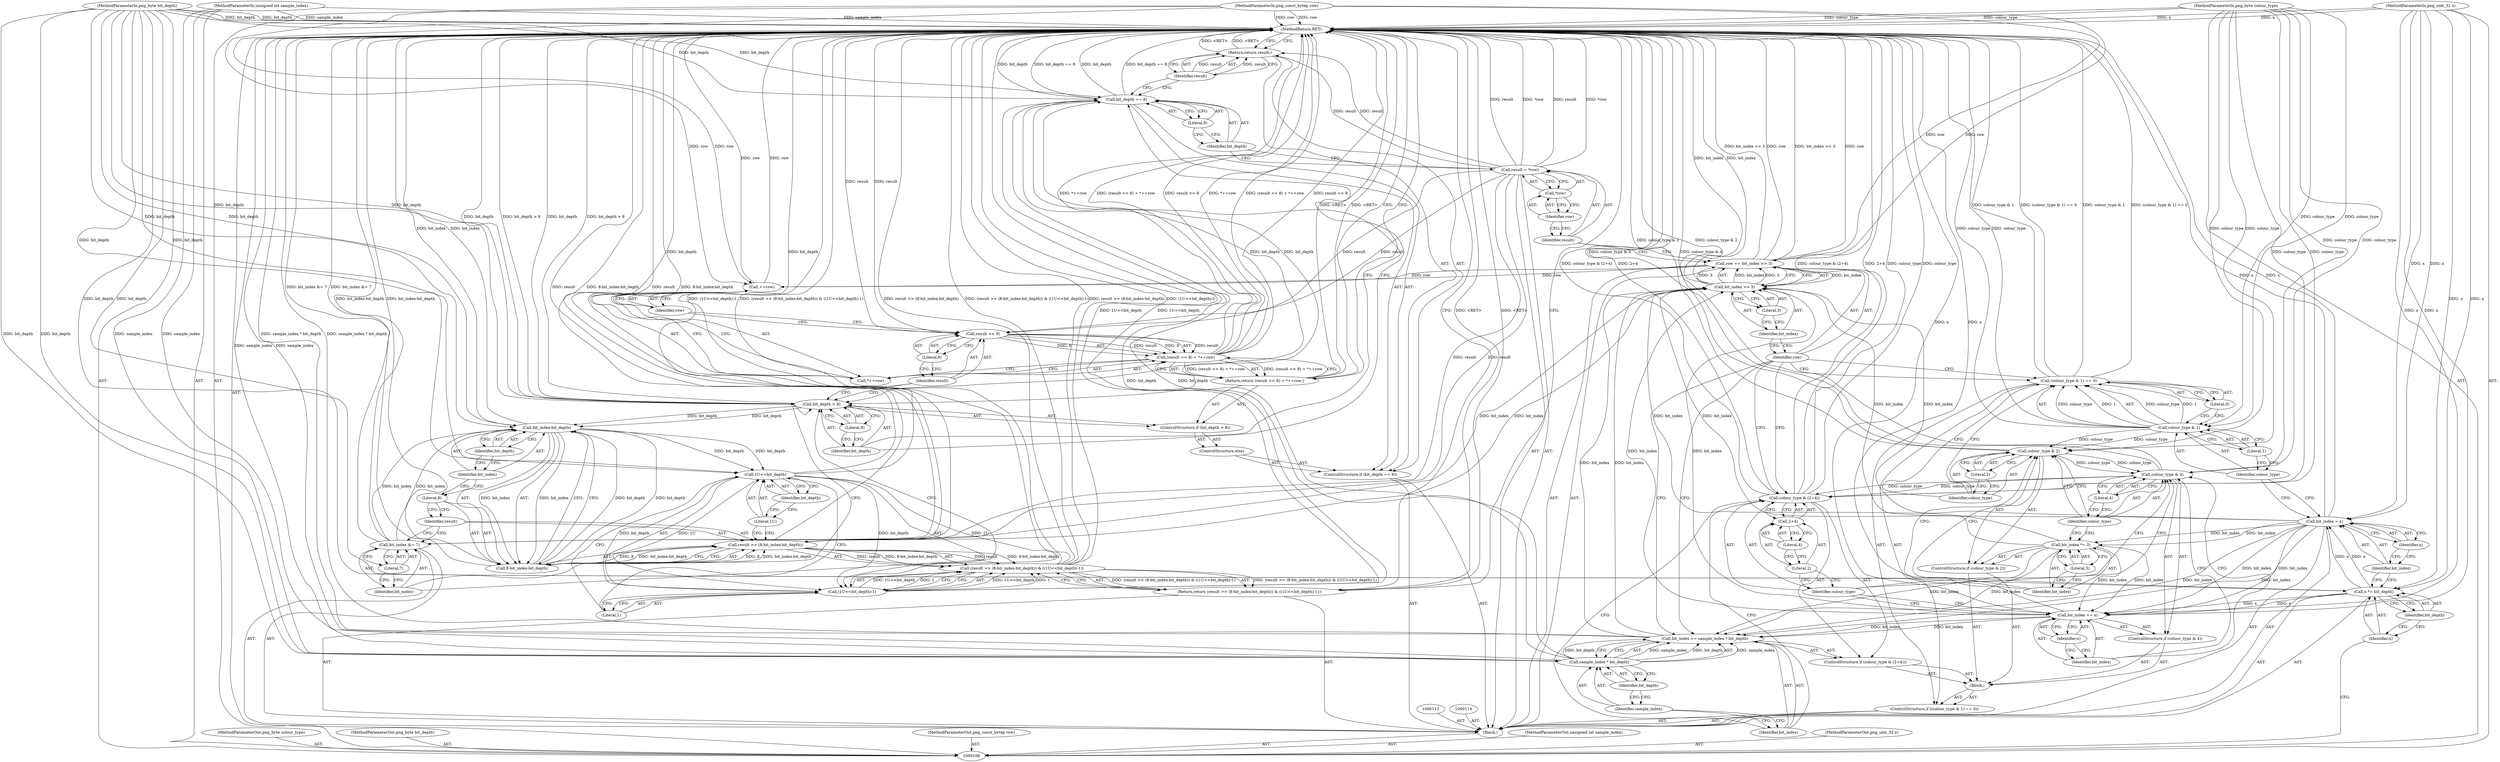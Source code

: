 digraph "1_Android_9d4853418ab2f754c2b63e091c29c5529b8b86ca_126" {
"1000198" [label="(MethodReturn,RET)"];
"1000108" [label="(MethodParameterIn,png_byte colour_type)"];
"1000275" [label="(MethodParameterOut,png_byte colour_type)"];
"1000109" [label="(MethodParameterIn,png_byte bit_depth)"];
"1000276" [label="(MethodParameterOut,png_byte bit_depth)"];
"1000107" [label="(MethodParameterIn,png_const_bytep row)"];
"1000274" [label="(MethodParameterOut,png_const_bytep row)"];
"1000121" [label="(ControlStructure,if ((colour_type & 1) == 0))"];
"1000125" [label="(Literal,1)"];
"1000126" [label="(Literal,0)"];
"1000122" [label="(Call,(colour_type & 1) == 0)"];
"1000123" [label="(Call,colour_type & 1)"];
"1000124" [label="(Identifier,colour_type)"];
"1000127" [label="(Block,)"];
"1000128" [label="(ControlStructure,if (colour_type & 2))"];
"1000131" [label="(Literal,2)"];
"1000129" [label="(Call,colour_type & 2)"];
"1000130" [label="(Identifier,colour_type)"];
"1000134" [label="(Literal,3)"];
"1000132" [label="(Call,bit_index *= 3)"];
"1000133" [label="(Identifier,bit_index)"];
"1000135" [label="(ControlStructure,if (colour_type & 4))"];
"1000138" [label="(Literal,4)"];
"1000136" [label="(Call,colour_type & 4)"];
"1000137" [label="(Identifier,colour_type)"];
"1000141" [label="(Identifier,x)"];
"1000139" [label="(Call,bit_index += x)"];
"1000140" [label="(Identifier,bit_index)"];
"1000142" [label="(ControlStructure,if (colour_type & (2+4)))"];
"1000145" [label="(Call,2+4)"];
"1000146" [label="(Literal,2)"];
"1000147" [label="(Literal,4)"];
"1000143" [label="(Call,colour_type & (2+4))"];
"1000144" [label="(Identifier,colour_type)"];
"1000111" [label="(MethodParameterIn,unsigned int sample_index)"];
"1000278" [label="(MethodParameterOut,unsigned int sample_index)"];
"1000110" [label="(MethodParameterIn,png_uint_32 x)"];
"1000277" [label="(MethodParameterOut,png_uint_32 x)"];
"1000150" [label="(Call,sample_index * bit_depth)"];
"1000151" [label="(Identifier,sample_index)"];
"1000152" [label="(Identifier,bit_depth)"];
"1000148" [label="(Call,bit_index += sample_index * bit_depth)"];
"1000149" [label="(Identifier,bit_index)"];
"1000155" [label="(Call,bit_index >> 3)"];
"1000156" [label="(Identifier,bit_index)"];
"1000157" [label="(Literal,3)"];
"1000153" [label="(Call,row += bit_index >> 3)"];
"1000154" [label="(Identifier,row)"];
"1000160" [label="(Call,*row)"];
"1000161" [label="(Identifier,row)"];
"1000158" [label="(Call,result = *row)"];
"1000159" [label="(Identifier,result)"];
"1000162" [label="(ControlStructure,if (bit_depth == 8))"];
"1000165" [label="(Literal,8)"];
"1000163" [label="(Call,bit_depth == 8)"];
"1000164" [label="(Identifier,bit_depth)"];
"1000167" [label="(Identifier,result)"];
"1000166" [label="(Return,return result;)"];
"1000112" [label="(Block,)"];
"1000170" [label="(Call,bit_depth > 8)"];
"1000171" [label="(Identifier,bit_depth)"];
"1000172" [label="(Literal,8)"];
"1000168" [label="(ControlStructure,else)"];
"1000169" [label="(ControlStructure,if (bit_depth > 8))"];
"1000174" [label="(Call,(result << 8) + *++row)"];
"1000175" [label="(Call,result << 8)"];
"1000176" [label="(Identifier,result)"];
"1000177" [label="(Literal,8)"];
"1000178" [label="(Call,*++row)"];
"1000179" [label="(Call,++row)"];
"1000180" [label="(Identifier,row)"];
"1000173" [label="(Return,return (result << 8) + *++row;)"];
"1000183" [label="(Literal,7)"];
"1000181" [label="(Call,bit_index &= 7)"];
"1000182" [label="(Identifier,bit_index)"];
"1000185" [label="(Call,(result >> (8-bit_index-bit_depth)) & ((1U<<bit_depth)-1))"];
"1000186" [label="(Call,result >> (8-bit_index-bit_depth))"];
"1000187" [label="(Identifier,result)"];
"1000188" [label="(Call,8-bit_index-bit_depth)"];
"1000189" [label="(Literal,8)"];
"1000190" [label="(Call,bit_index-bit_depth)"];
"1000191" [label="(Identifier,bit_index)"];
"1000184" [label="(Return,return (result >> (8-bit_index-bit_depth)) & ((1U<<bit_depth)-1);)"];
"1000192" [label="(Identifier,bit_depth)"];
"1000193" [label="(Call,(1U<<bit_depth)-1)"];
"1000194" [label="(Call,1U<<bit_depth)"];
"1000195" [label="(Literal,1U)"];
"1000196" [label="(Identifier,bit_depth)"];
"1000197" [label="(Literal,1)"];
"1000115" [label="(Call,x *= bit_depth)"];
"1000116" [label="(Identifier,x)"];
"1000117" [label="(Identifier,bit_depth)"];
"1000120" [label="(Identifier,x)"];
"1000118" [label="(Call,bit_index = x)"];
"1000119" [label="(Identifier,bit_index)"];
"1000198" -> "1000106"  [label="AST: "];
"1000198" -> "1000166"  [label="CFG: "];
"1000198" -> "1000173"  [label="CFG: "];
"1000198" -> "1000184"  [label="CFG: "];
"1000173" -> "1000198"  [label="DDG: <RET>"];
"1000184" -> "1000198"  [label="DDG: <RET>"];
"1000186" -> "1000198"  [label="DDG: result"];
"1000186" -> "1000198"  [label="DDG: 8-bit_index-bit_depth"];
"1000193" -> "1000198"  [label="DDG: 1U<<bit_depth"];
"1000108" -> "1000198"  [label="DDG: colour_type"];
"1000185" -> "1000198"  [label="DDG: (result >> (8-bit_index-bit_depth)) & ((1U<<bit_depth)-1)"];
"1000185" -> "1000198"  [label="DDG: result >> (8-bit_index-bit_depth)"];
"1000185" -> "1000198"  [label="DDG: (1U<<bit_depth)-1"];
"1000188" -> "1000198"  [label="DDG: bit_index-bit_depth"];
"1000158" -> "1000198"  [label="DDG: *row"];
"1000158" -> "1000198"  [label="DDG: result"];
"1000181" -> "1000198"  [label="DDG: bit_index &= 7"];
"1000153" -> "1000198"  [label="DDG: row"];
"1000153" -> "1000198"  [label="DDG: bit_index >> 3"];
"1000155" -> "1000198"  [label="DDG: bit_index"];
"1000111" -> "1000198"  [label="DDG: sample_index"];
"1000123" -> "1000198"  [label="DDG: colour_type"];
"1000174" -> "1000198"  [label="DDG: *++row"];
"1000174" -> "1000198"  [label="DDG: (result << 8) + *++row"];
"1000174" -> "1000198"  [label="DDG: result << 8"];
"1000163" -> "1000198"  [label="DDG: bit_depth"];
"1000163" -> "1000198"  [label="DDG: bit_depth == 8"];
"1000107" -> "1000198"  [label="DDG: row"];
"1000150" -> "1000198"  [label="DDG: sample_index"];
"1000122" -> "1000198"  [label="DDG: colour_type & 1"];
"1000122" -> "1000198"  [label="DDG: (colour_type & 1) == 0"];
"1000139" -> "1000198"  [label="DDG: x"];
"1000129" -> "1000198"  [label="DDG: colour_type & 2"];
"1000143" -> "1000198"  [label="DDG: colour_type"];
"1000143" -> "1000198"  [label="DDG: colour_type & (2+4)"];
"1000143" -> "1000198"  [label="DDG: 2+4"];
"1000190" -> "1000198"  [label="DDG: bit_index"];
"1000179" -> "1000198"  [label="DDG: row"];
"1000175" -> "1000198"  [label="DDG: result"];
"1000110" -> "1000198"  [label="DDG: x"];
"1000118" -> "1000198"  [label="DDG: x"];
"1000136" -> "1000198"  [label="DDG: colour_type & 4"];
"1000170" -> "1000198"  [label="DDG: bit_depth"];
"1000170" -> "1000198"  [label="DDG: bit_depth > 8"];
"1000148" -> "1000198"  [label="DDG: sample_index * bit_depth"];
"1000194" -> "1000198"  [label="DDG: bit_depth"];
"1000109" -> "1000198"  [label="DDG: bit_depth"];
"1000166" -> "1000198"  [label="DDG: <RET>"];
"1000108" -> "1000106"  [label="AST: "];
"1000108" -> "1000198"  [label="DDG: colour_type"];
"1000108" -> "1000123"  [label="DDG: colour_type"];
"1000108" -> "1000129"  [label="DDG: colour_type"];
"1000108" -> "1000136"  [label="DDG: colour_type"];
"1000108" -> "1000143"  [label="DDG: colour_type"];
"1000275" -> "1000106"  [label="AST: "];
"1000109" -> "1000106"  [label="AST: "];
"1000109" -> "1000198"  [label="DDG: bit_depth"];
"1000109" -> "1000115"  [label="DDG: bit_depth"];
"1000109" -> "1000150"  [label="DDG: bit_depth"];
"1000109" -> "1000163"  [label="DDG: bit_depth"];
"1000109" -> "1000170"  [label="DDG: bit_depth"];
"1000109" -> "1000190"  [label="DDG: bit_depth"];
"1000109" -> "1000194"  [label="DDG: bit_depth"];
"1000276" -> "1000106"  [label="AST: "];
"1000107" -> "1000106"  [label="AST: "];
"1000107" -> "1000198"  [label="DDG: row"];
"1000107" -> "1000153"  [label="DDG: row"];
"1000107" -> "1000179"  [label="DDG: row"];
"1000274" -> "1000106"  [label="AST: "];
"1000121" -> "1000112"  [label="AST: "];
"1000122" -> "1000121"  [label="AST: "];
"1000127" -> "1000121"  [label="AST: "];
"1000125" -> "1000123"  [label="AST: "];
"1000125" -> "1000124"  [label="CFG: "];
"1000123" -> "1000125"  [label="CFG: "];
"1000126" -> "1000122"  [label="AST: "];
"1000126" -> "1000123"  [label="CFG: "];
"1000122" -> "1000126"  [label="CFG: "];
"1000122" -> "1000121"  [label="AST: "];
"1000122" -> "1000126"  [label="CFG: "];
"1000123" -> "1000122"  [label="AST: "];
"1000126" -> "1000122"  [label="AST: "];
"1000130" -> "1000122"  [label="CFG: "];
"1000154" -> "1000122"  [label="CFG: "];
"1000122" -> "1000198"  [label="DDG: colour_type & 1"];
"1000122" -> "1000198"  [label="DDG: (colour_type & 1) == 0"];
"1000123" -> "1000122"  [label="DDG: colour_type"];
"1000123" -> "1000122"  [label="DDG: 1"];
"1000123" -> "1000122"  [label="AST: "];
"1000123" -> "1000125"  [label="CFG: "];
"1000124" -> "1000123"  [label="AST: "];
"1000125" -> "1000123"  [label="AST: "];
"1000126" -> "1000123"  [label="CFG: "];
"1000123" -> "1000198"  [label="DDG: colour_type"];
"1000123" -> "1000122"  [label="DDG: colour_type"];
"1000123" -> "1000122"  [label="DDG: 1"];
"1000108" -> "1000123"  [label="DDG: colour_type"];
"1000123" -> "1000129"  [label="DDG: colour_type"];
"1000124" -> "1000123"  [label="AST: "];
"1000124" -> "1000118"  [label="CFG: "];
"1000125" -> "1000124"  [label="CFG: "];
"1000127" -> "1000121"  [label="AST: "];
"1000128" -> "1000127"  [label="AST: "];
"1000135" -> "1000127"  [label="AST: "];
"1000142" -> "1000127"  [label="AST: "];
"1000128" -> "1000127"  [label="AST: "];
"1000129" -> "1000128"  [label="AST: "];
"1000132" -> "1000128"  [label="AST: "];
"1000131" -> "1000129"  [label="AST: "];
"1000131" -> "1000130"  [label="CFG: "];
"1000129" -> "1000131"  [label="CFG: "];
"1000129" -> "1000128"  [label="AST: "];
"1000129" -> "1000131"  [label="CFG: "];
"1000130" -> "1000129"  [label="AST: "];
"1000131" -> "1000129"  [label="AST: "];
"1000133" -> "1000129"  [label="CFG: "];
"1000137" -> "1000129"  [label="CFG: "];
"1000129" -> "1000198"  [label="DDG: colour_type & 2"];
"1000123" -> "1000129"  [label="DDG: colour_type"];
"1000108" -> "1000129"  [label="DDG: colour_type"];
"1000129" -> "1000136"  [label="DDG: colour_type"];
"1000130" -> "1000129"  [label="AST: "];
"1000130" -> "1000122"  [label="CFG: "];
"1000131" -> "1000130"  [label="CFG: "];
"1000134" -> "1000132"  [label="AST: "];
"1000134" -> "1000133"  [label="CFG: "];
"1000132" -> "1000134"  [label="CFG: "];
"1000132" -> "1000128"  [label="AST: "];
"1000132" -> "1000134"  [label="CFG: "];
"1000133" -> "1000132"  [label="AST: "];
"1000134" -> "1000132"  [label="AST: "];
"1000137" -> "1000132"  [label="CFG: "];
"1000118" -> "1000132"  [label="DDG: bit_index"];
"1000132" -> "1000139"  [label="DDG: bit_index"];
"1000132" -> "1000148"  [label="DDG: bit_index"];
"1000132" -> "1000155"  [label="DDG: bit_index"];
"1000133" -> "1000132"  [label="AST: "];
"1000133" -> "1000129"  [label="CFG: "];
"1000134" -> "1000133"  [label="CFG: "];
"1000135" -> "1000127"  [label="AST: "];
"1000136" -> "1000135"  [label="AST: "];
"1000139" -> "1000135"  [label="AST: "];
"1000138" -> "1000136"  [label="AST: "];
"1000138" -> "1000137"  [label="CFG: "];
"1000136" -> "1000138"  [label="CFG: "];
"1000136" -> "1000135"  [label="AST: "];
"1000136" -> "1000138"  [label="CFG: "];
"1000137" -> "1000136"  [label="AST: "];
"1000138" -> "1000136"  [label="AST: "];
"1000140" -> "1000136"  [label="CFG: "];
"1000144" -> "1000136"  [label="CFG: "];
"1000136" -> "1000198"  [label="DDG: colour_type & 4"];
"1000129" -> "1000136"  [label="DDG: colour_type"];
"1000108" -> "1000136"  [label="DDG: colour_type"];
"1000136" -> "1000143"  [label="DDG: colour_type"];
"1000137" -> "1000136"  [label="AST: "];
"1000137" -> "1000132"  [label="CFG: "];
"1000137" -> "1000129"  [label="CFG: "];
"1000138" -> "1000137"  [label="CFG: "];
"1000141" -> "1000139"  [label="AST: "];
"1000141" -> "1000140"  [label="CFG: "];
"1000139" -> "1000141"  [label="CFG: "];
"1000139" -> "1000135"  [label="AST: "];
"1000139" -> "1000141"  [label="CFG: "];
"1000140" -> "1000139"  [label="AST: "];
"1000141" -> "1000139"  [label="AST: "];
"1000144" -> "1000139"  [label="CFG: "];
"1000139" -> "1000198"  [label="DDG: x"];
"1000110" -> "1000139"  [label="DDG: x"];
"1000115" -> "1000139"  [label="DDG: x"];
"1000132" -> "1000139"  [label="DDG: bit_index"];
"1000118" -> "1000139"  [label="DDG: bit_index"];
"1000139" -> "1000148"  [label="DDG: bit_index"];
"1000139" -> "1000155"  [label="DDG: bit_index"];
"1000140" -> "1000139"  [label="AST: "];
"1000140" -> "1000136"  [label="CFG: "];
"1000141" -> "1000140"  [label="CFG: "];
"1000142" -> "1000127"  [label="AST: "];
"1000143" -> "1000142"  [label="AST: "];
"1000148" -> "1000142"  [label="AST: "];
"1000145" -> "1000143"  [label="AST: "];
"1000145" -> "1000147"  [label="CFG: "];
"1000146" -> "1000145"  [label="AST: "];
"1000147" -> "1000145"  [label="AST: "];
"1000143" -> "1000145"  [label="CFG: "];
"1000146" -> "1000145"  [label="AST: "];
"1000146" -> "1000144"  [label="CFG: "];
"1000147" -> "1000146"  [label="CFG: "];
"1000147" -> "1000145"  [label="AST: "];
"1000147" -> "1000146"  [label="CFG: "];
"1000145" -> "1000147"  [label="CFG: "];
"1000143" -> "1000142"  [label="AST: "];
"1000143" -> "1000145"  [label="CFG: "];
"1000144" -> "1000143"  [label="AST: "];
"1000145" -> "1000143"  [label="AST: "];
"1000149" -> "1000143"  [label="CFG: "];
"1000154" -> "1000143"  [label="CFG: "];
"1000143" -> "1000198"  [label="DDG: colour_type"];
"1000143" -> "1000198"  [label="DDG: colour_type & (2+4)"];
"1000143" -> "1000198"  [label="DDG: 2+4"];
"1000136" -> "1000143"  [label="DDG: colour_type"];
"1000108" -> "1000143"  [label="DDG: colour_type"];
"1000144" -> "1000143"  [label="AST: "];
"1000144" -> "1000139"  [label="CFG: "];
"1000144" -> "1000136"  [label="CFG: "];
"1000146" -> "1000144"  [label="CFG: "];
"1000111" -> "1000106"  [label="AST: "];
"1000111" -> "1000198"  [label="DDG: sample_index"];
"1000111" -> "1000150"  [label="DDG: sample_index"];
"1000278" -> "1000106"  [label="AST: "];
"1000110" -> "1000106"  [label="AST: "];
"1000110" -> "1000198"  [label="DDG: x"];
"1000110" -> "1000115"  [label="DDG: x"];
"1000110" -> "1000118"  [label="DDG: x"];
"1000110" -> "1000139"  [label="DDG: x"];
"1000277" -> "1000106"  [label="AST: "];
"1000150" -> "1000148"  [label="AST: "];
"1000150" -> "1000152"  [label="CFG: "];
"1000151" -> "1000150"  [label="AST: "];
"1000152" -> "1000150"  [label="AST: "];
"1000148" -> "1000150"  [label="CFG: "];
"1000150" -> "1000198"  [label="DDG: sample_index"];
"1000150" -> "1000148"  [label="DDG: sample_index"];
"1000150" -> "1000148"  [label="DDG: bit_depth"];
"1000111" -> "1000150"  [label="DDG: sample_index"];
"1000109" -> "1000150"  [label="DDG: bit_depth"];
"1000150" -> "1000163"  [label="DDG: bit_depth"];
"1000151" -> "1000150"  [label="AST: "];
"1000151" -> "1000149"  [label="CFG: "];
"1000152" -> "1000151"  [label="CFG: "];
"1000152" -> "1000150"  [label="AST: "];
"1000152" -> "1000151"  [label="CFG: "];
"1000150" -> "1000152"  [label="CFG: "];
"1000148" -> "1000142"  [label="AST: "];
"1000148" -> "1000150"  [label="CFG: "];
"1000149" -> "1000148"  [label="AST: "];
"1000150" -> "1000148"  [label="AST: "];
"1000154" -> "1000148"  [label="CFG: "];
"1000148" -> "1000198"  [label="DDG: sample_index * bit_depth"];
"1000150" -> "1000148"  [label="DDG: sample_index"];
"1000150" -> "1000148"  [label="DDG: bit_depth"];
"1000139" -> "1000148"  [label="DDG: bit_index"];
"1000132" -> "1000148"  [label="DDG: bit_index"];
"1000118" -> "1000148"  [label="DDG: bit_index"];
"1000148" -> "1000155"  [label="DDG: bit_index"];
"1000149" -> "1000148"  [label="AST: "];
"1000149" -> "1000143"  [label="CFG: "];
"1000151" -> "1000149"  [label="CFG: "];
"1000155" -> "1000153"  [label="AST: "];
"1000155" -> "1000157"  [label="CFG: "];
"1000156" -> "1000155"  [label="AST: "];
"1000157" -> "1000155"  [label="AST: "];
"1000153" -> "1000155"  [label="CFG: "];
"1000155" -> "1000198"  [label="DDG: bit_index"];
"1000155" -> "1000153"  [label="DDG: bit_index"];
"1000155" -> "1000153"  [label="DDG: 3"];
"1000139" -> "1000155"  [label="DDG: bit_index"];
"1000148" -> "1000155"  [label="DDG: bit_index"];
"1000132" -> "1000155"  [label="DDG: bit_index"];
"1000118" -> "1000155"  [label="DDG: bit_index"];
"1000155" -> "1000181"  [label="DDG: bit_index"];
"1000156" -> "1000155"  [label="AST: "];
"1000156" -> "1000154"  [label="CFG: "];
"1000157" -> "1000156"  [label="CFG: "];
"1000157" -> "1000155"  [label="AST: "];
"1000157" -> "1000156"  [label="CFG: "];
"1000155" -> "1000157"  [label="CFG: "];
"1000153" -> "1000112"  [label="AST: "];
"1000153" -> "1000155"  [label="CFG: "];
"1000154" -> "1000153"  [label="AST: "];
"1000155" -> "1000153"  [label="AST: "];
"1000159" -> "1000153"  [label="CFG: "];
"1000153" -> "1000198"  [label="DDG: row"];
"1000153" -> "1000198"  [label="DDG: bit_index >> 3"];
"1000155" -> "1000153"  [label="DDG: bit_index"];
"1000155" -> "1000153"  [label="DDG: 3"];
"1000107" -> "1000153"  [label="DDG: row"];
"1000153" -> "1000179"  [label="DDG: row"];
"1000154" -> "1000153"  [label="AST: "];
"1000154" -> "1000148"  [label="CFG: "];
"1000154" -> "1000143"  [label="CFG: "];
"1000154" -> "1000122"  [label="CFG: "];
"1000156" -> "1000154"  [label="CFG: "];
"1000160" -> "1000158"  [label="AST: "];
"1000160" -> "1000161"  [label="CFG: "];
"1000161" -> "1000160"  [label="AST: "];
"1000158" -> "1000160"  [label="CFG: "];
"1000161" -> "1000160"  [label="AST: "];
"1000161" -> "1000159"  [label="CFG: "];
"1000160" -> "1000161"  [label="CFG: "];
"1000158" -> "1000112"  [label="AST: "];
"1000158" -> "1000160"  [label="CFG: "];
"1000159" -> "1000158"  [label="AST: "];
"1000160" -> "1000158"  [label="AST: "];
"1000164" -> "1000158"  [label="CFG: "];
"1000158" -> "1000198"  [label="DDG: *row"];
"1000158" -> "1000198"  [label="DDG: result"];
"1000158" -> "1000166"  [label="DDG: result"];
"1000158" -> "1000175"  [label="DDG: result"];
"1000158" -> "1000186"  [label="DDG: result"];
"1000159" -> "1000158"  [label="AST: "];
"1000159" -> "1000153"  [label="CFG: "];
"1000161" -> "1000159"  [label="CFG: "];
"1000162" -> "1000112"  [label="AST: "];
"1000163" -> "1000162"  [label="AST: "];
"1000166" -> "1000162"  [label="AST: "];
"1000168" -> "1000162"  [label="AST: "];
"1000165" -> "1000163"  [label="AST: "];
"1000165" -> "1000164"  [label="CFG: "];
"1000163" -> "1000165"  [label="CFG: "];
"1000163" -> "1000162"  [label="AST: "];
"1000163" -> "1000165"  [label="CFG: "];
"1000164" -> "1000163"  [label="AST: "];
"1000165" -> "1000163"  [label="AST: "];
"1000167" -> "1000163"  [label="CFG: "];
"1000171" -> "1000163"  [label="CFG: "];
"1000163" -> "1000198"  [label="DDG: bit_depth"];
"1000163" -> "1000198"  [label="DDG: bit_depth == 8"];
"1000150" -> "1000163"  [label="DDG: bit_depth"];
"1000109" -> "1000163"  [label="DDG: bit_depth"];
"1000163" -> "1000170"  [label="DDG: bit_depth"];
"1000164" -> "1000163"  [label="AST: "];
"1000164" -> "1000158"  [label="CFG: "];
"1000165" -> "1000164"  [label="CFG: "];
"1000167" -> "1000166"  [label="AST: "];
"1000167" -> "1000163"  [label="CFG: "];
"1000166" -> "1000167"  [label="CFG: "];
"1000167" -> "1000166"  [label="DDG: result"];
"1000166" -> "1000162"  [label="AST: "];
"1000166" -> "1000167"  [label="CFG: "];
"1000167" -> "1000166"  [label="AST: "];
"1000198" -> "1000166"  [label="CFG: "];
"1000166" -> "1000198"  [label="DDG: <RET>"];
"1000167" -> "1000166"  [label="DDG: result"];
"1000158" -> "1000166"  [label="DDG: result"];
"1000112" -> "1000106"  [label="AST: "];
"1000113" -> "1000112"  [label="AST: "];
"1000114" -> "1000112"  [label="AST: "];
"1000115" -> "1000112"  [label="AST: "];
"1000118" -> "1000112"  [label="AST: "];
"1000121" -> "1000112"  [label="AST: "];
"1000153" -> "1000112"  [label="AST: "];
"1000158" -> "1000112"  [label="AST: "];
"1000162" -> "1000112"  [label="AST: "];
"1000181" -> "1000112"  [label="AST: "];
"1000184" -> "1000112"  [label="AST: "];
"1000170" -> "1000169"  [label="AST: "];
"1000170" -> "1000172"  [label="CFG: "];
"1000171" -> "1000170"  [label="AST: "];
"1000172" -> "1000170"  [label="AST: "];
"1000176" -> "1000170"  [label="CFG: "];
"1000182" -> "1000170"  [label="CFG: "];
"1000170" -> "1000198"  [label="DDG: bit_depth"];
"1000170" -> "1000198"  [label="DDG: bit_depth > 8"];
"1000163" -> "1000170"  [label="DDG: bit_depth"];
"1000109" -> "1000170"  [label="DDG: bit_depth"];
"1000170" -> "1000190"  [label="DDG: bit_depth"];
"1000171" -> "1000170"  [label="AST: "];
"1000171" -> "1000163"  [label="CFG: "];
"1000172" -> "1000171"  [label="CFG: "];
"1000172" -> "1000170"  [label="AST: "];
"1000172" -> "1000171"  [label="CFG: "];
"1000170" -> "1000172"  [label="CFG: "];
"1000168" -> "1000162"  [label="AST: "];
"1000169" -> "1000168"  [label="AST: "];
"1000169" -> "1000168"  [label="AST: "];
"1000170" -> "1000169"  [label="AST: "];
"1000173" -> "1000169"  [label="AST: "];
"1000174" -> "1000173"  [label="AST: "];
"1000174" -> "1000178"  [label="CFG: "];
"1000175" -> "1000174"  [label="AST: "];
"1000178" -> "1000174"  [label="AST: "];
"1000173" -> "1000174"  [label="CFG: "];
"1000174" -> "1000198"  [label="DDG: *++row"];
"1000174" -> "1000198"  [label="DDG: (result << 8) + *++row"];
"1000174" -> "1000198"  [label="DDG: result << 8"];
"1000174" -> "1000173"  [label="DDG: (result << 8) + *++row"];
"1000175" -> "1000174"  [label="DDG: result"];
"1000175" -> "1000174"  [label="DDG: 8"];
"1000175" -> "1000174"  [label="AST: "];
"1000175" -> "1000177"  [label="CFG: "];
"1000176" -> "1000175"  [label="AST: "];
"1000177" -> "1000175"  [label="AST: "];
"1000180" -> "1000175"  [label="CFG: "];
"1000175" -> "1000198"  [label="DDG: result"];
"1000175" -> "1000174"  [label="DDG: result"];
"1000175" -> "1000174"  [label="DDG: 8"];
"1000158" -> "1000175"  [label="DDG: result"];
"1000176" -> "1000175"  [label="AST: "];
"1000176" -> "1000170"  [label="CFG: "];
"1000177" -> "1000176"  [label="CFG: "];
"1000177" -> "1000175"  [label="AST: "];
"1000177" -> "1000176"  [label="CFG: "];
"1000175" -> "1000177"  [label="CFG: "];
"1000178" -> "1000174"  [label="AST: "];
"1000178" -> "1000179"  [label="CFG: "];
"1000179" -> "1000178"  [label="AST: "];
"1000174" -> "1000178"  [label="CFG: "];
"1000179" -> "1000178"  [label="AST: "];
"1000179" -> "1000180"  [label="CFG: "];
"1000180" -> "1000179"  [label="AST: "];
"1000178" -> "1000179"  [label="CFG: "];
"1000179" -> "1000198"  [label="DDG: row"];
"1000153" -> "1000179"  [label="DDG: row"];
"1000107" -> "1000179"  [label="DDG: row"];
"1000180" -> "1000179"  [label="AST: "];
"1000180" -> "1000175"  [label="CFG: "];
"1000179" -> "1000180"  [label="CFG: "];
"1000173" -> "1000169"  [label="AST: "];
"1000173" -> "1000174"  [label="CFG: "];
"1000174" -> "1000173"  [label="AST: "];
"1000198" -> "1000173"  [label="CFG: "];
"1000173" -> "1000198"  [label="DDG: <RET>"];
"1000174" -> "1000173"  [label="DDG: (result << 8) + *++row"];
"1000183" -> "1000181"  [label="AST: "];
"1000183" -> "1000182"  [label="CFG: "];
"1000181" -> "1000183"  [label="CFG: "];
"1000181" -> "1000112"  [label="AST: "];
"1000181" -> "1000183"  [label="CFG: "];
"1000182" -> "1000181"  [label="AST: "];
"1000183" -> "1000181"  [label="AST: "];
"1000187" -> "1000181"  [label="CFG: "];
"1000181" -> "1000198"  [label="DDG: bit_index &= 7"];
"1000155" -> "1000181"  [label="DDG: bit_index"];
"1000181" -> "1000190"  [label="DDG: bit_index"];
"1000182" -> "1000181"  [label="AST: "];
"1000182" -> "1000170"  [label="CFG: "];
"1000183" -> "1000182"  [label="CFG: "];
"1000185" -> "1000184"  [label="AST: "];
"1000185" -> "1000193"  [label="CFG: "];
"1000186" -> "1000185"  [label="AST: "];
"1000193" -> "1000185"  [label="AST: "];
"1000184" -> "1000185"  [label="CFG: "];
"1000185" -> "1000198"  [label="DDG: (result >> (8-bit_index-bit_depth)) & ((1U<<bit_depth)-1)"];
"1000185" -> "1000198"  [label="DDG: result >> (8-bit_index-bit_depth)"];
"1000185" -> "1000198"  [label="DDG: (1U<<bit_depth)-1"];
"1000185" -> "1000184"  [label="DDG: (result >> (8-bit_index-bit_depth)) & ((1U<<bit_depth)-1)"];
"1000186" -> "1000185"  [label="DDG: result"];
"1000186" -> "1000185"  [label="DDG: 8-bit_index-bit_depth"];
"1000193" -> "1000185"  [label="DDG: 1U<<bit_depth"];
"1000193" -> "1000185"  [label="DDG: 1"];
"1000186" -> "1000185"  [label="AST: "];
"1000186" -> "1000188"  [label="CFG: "];
"1000187" -> "1000186"  [label="AST: "];
"1000188" -> "1000186"  [label="AST: "];
"1000195" -> "1000186"  [label="CFG: "];
"1000186" -> "1000198"  [label="DDG: result"];
"1000186" -> "1000198"  [label="DDG: 8-bit_index-bit_depth"];
"1000186" -> "1000185"  [label="DDG: result"];
"1000186" -> "1000185"  [label="DDG: 8-bit_index-bit_depth"];
"1000158" -> "1000186"  [label="DDG: result"];
"1000188" -> "1000186"  [label="DDG: 8"];
"1000188" -> "1000186"  [label="DDG: bit_index-bit_depth"];
"1000187" -> "1000186"  [label="AST: "];
"1000187" -> "1000181"  [label="CFG: "];
"1000189" -> "1000187"  [label="CFG: "];
"1000188" -> "1000186"  [label="AST: "];
"1000188" -> "1000190"  [label="CFG: "];
"1000189" -> "1000188"  [label="AST: "];
"1000190" -> "1000188"  [label="AST: "];
"1000186" -> "1000188"  [label="CFG: "];
"1000188" -> "1000198"  [label="DDG: bit_index-bit_depth"];
"1000188" -> "1000186"  [label="DDG: 8"];
"1000188" -> "1000186"  [label="DDG: bit_index-bit_depth"];
"1000190" -> "1000188"  [label="DDG: bit_index"];
"1000190" -> "1000188"  [label="DDG: bit_depth"];
"1000189" -> "1000188"  [label="AST: "];
"1000189" -> "1000187"  [label="CFG: "];
"1000191" -> "1000189"  [label="CFG: "];
"1000190" -> "1000188"  [label="AST: "];
"1000190" -> "1000192"  [label="CFG: "];
"1000191" -> "1000190"  [label="AST: "];
"1000192" -> "1000190"  [label="AST: "];
"1000188" -> "1000190"  [label="CFG: "];
"1000190" -> "1000198"  [label="DDG: bit_index"];
"1000190" -> "1000188"  [label="DDG: bit_index"];
"1000190" -> "1000188"  [label="DDG: bit_depth"];
"1000181" -> "1000190"  [label="DDG: bit_index"];
"1000170" -> "1000190"  [label="DDG: bit_depth"];
"1000109" -> "1000190"  [label="DDG: bit_depth"];
"1000190" -> "1000194"  [label="DDG: bit_depth"];
"1000191" -> "1000190"  [label="AST: "];
"1000191" -> "1000189"  [label="CFG: "];
"1000192" -> "1000191"  [label="CFG: "];
"1000184" -> "1000112"  [label="AST: "];
"1000184" -> "1000185"  [label="CFG: "];
"1000185" -> "1000184"  [label="AST: "];
"1000198" -> "1000184"  [label="CFG: "];
"1000184" -> "1000198"  [label="DDG: <RET>"];
"1000185" -> "1000184"  [label="DDG: (result >> (8-bit_index-bit_depth)) & ((1U<<bit_depth)-1)"];
"1000192" -> "1000190"  [label="AST: "];
"1000192" -> "1000191"  [label="CFG: "];
"1000190" -> "1000192"  [label="CFG: "];
"1000193" -> "1000185"  [label="AST: "];
"1000193" -> "1000197"  [label="CFG: "];
"1000194" -> "1000193"  [label="AST: "];
"1000197" -> "1000193"  [label="AST: "];
"1000185" -> "1000193"  [label="CFG: "];
"1000193" -> "1000198"  [label="DDG: 1U<<bit_depth"];
"1000193" -> "1000185"  [label="DDG: 1U<<bit_depth"];
"1000193" -> "1000185"  [label="DDG: 1"];
"1000194" -> "1000193"  [label="DDG: 1U"];
"1000194" -> "1000193"  [label="DDG: bit_depth"];
"1000194" -> "1000193"  [label="AST: "];
"1000194" -> "1000196"  [label="CFG: "];
"1000195" -> "1000194"  [label="AST: "];
"1000196" -> "1000194"  [label="AST: "];
"1000197" -> "1000194"  [label="CFG: "];
"1000194" -> "1000198"  [label="DDG: bit_depth"];
"1000194" -> "1000193"  [label="DDG: 1U"];
"1000194" -> "1000193"  [label="DDG: bit_depth"];
"1000190" -> "1000194"  [label="DDG: bit_depth"];
"1000109" -> "1000194"  [label="DDG: bit_depth"];
"1000195" -> "1000194"  [label="AST: "];
"1000195" -> "1000186"  [label="CFG: "];
"1000196" -> "1000195"  [label="CFG: "];
"1000196" -> "1000194"  [label="AST: "];
"1000196" -> "1000195"  [label="CFG: "];
"1000194" -> "1000196"  [label="CFG: "];
"1000197" -> "1000193"  [label="AST: "];
"1000197" -> "1000194"  [label="CFG: "];
"1000193" -> "1000197"  [label="CFG: "];
"1000115" -> "1000112"  [label="AST: "];
"1000115" -> "1000117"  [label="CFG: "];
"1000116" -> "1000115"  [label="AST: "];
"1000117" -> "1000115"  [label="AST: "];
"1000119" -> "1000115"  [label="CFG: "];
"1000109" -> "1000115"  [label="DDG: bit_depth"];
"1000110" -> "1000115"  [label="DDG: x"];
"1000115" -> "1000118"  [label="DDG: x"];
"1000115" -> "1000139"  [label="DDG: x"];
"1000116" -> "1000115"  [label="AST: "];
"1000116" -> "1000106"  [label="CFG: "];
"1000117" -> "1000116"  [label="CFG: "];
"1000117" -> "1000115"  [label="AST: "];
"1000117" -> "1000116"  [label="CFG: "];
"1000115" -> "1000117"  [label="CFG: "];
"1000120" -> "1000118"  [label="AST: "];
"1000120" -> "1000119"  [label="CFG: "];
"1000118" -> "1000120"  [label="CFG: "];
"1000118" -> "1000112"  [label="AST: "];
"1000118" -> "1000120"  [label="CFG: "];
"1000119" -> "1000118"  [label="AST: "];
"1000120" -> "1000118"  [label="AST: "];
"1000124" -> "1000118"  [label="CFG: "];
"1000118" -> "1000198"  [label="DDG: x"];
"1000115" -> "1000118"  [label="DDG: x"];
"1000110" -> "1000118"  [label="DDG: x"];
"1000118" -> "1000132"  [label="DDG: bit_index"];
"1000118" -> "1000139"  [label="DDG: bit_index"];
"1000118" -> "1000148"  [label="DDG: bit_index"];
"1000118" -> "1000155"  [label="DDG: bit_index"];
"1000119" -> "1000118"  [label="AST: "];
"1000119" -> "1000115"  [label="CFG: "];
"1000120" -> "1000119"  [label="CFG: "];
}
